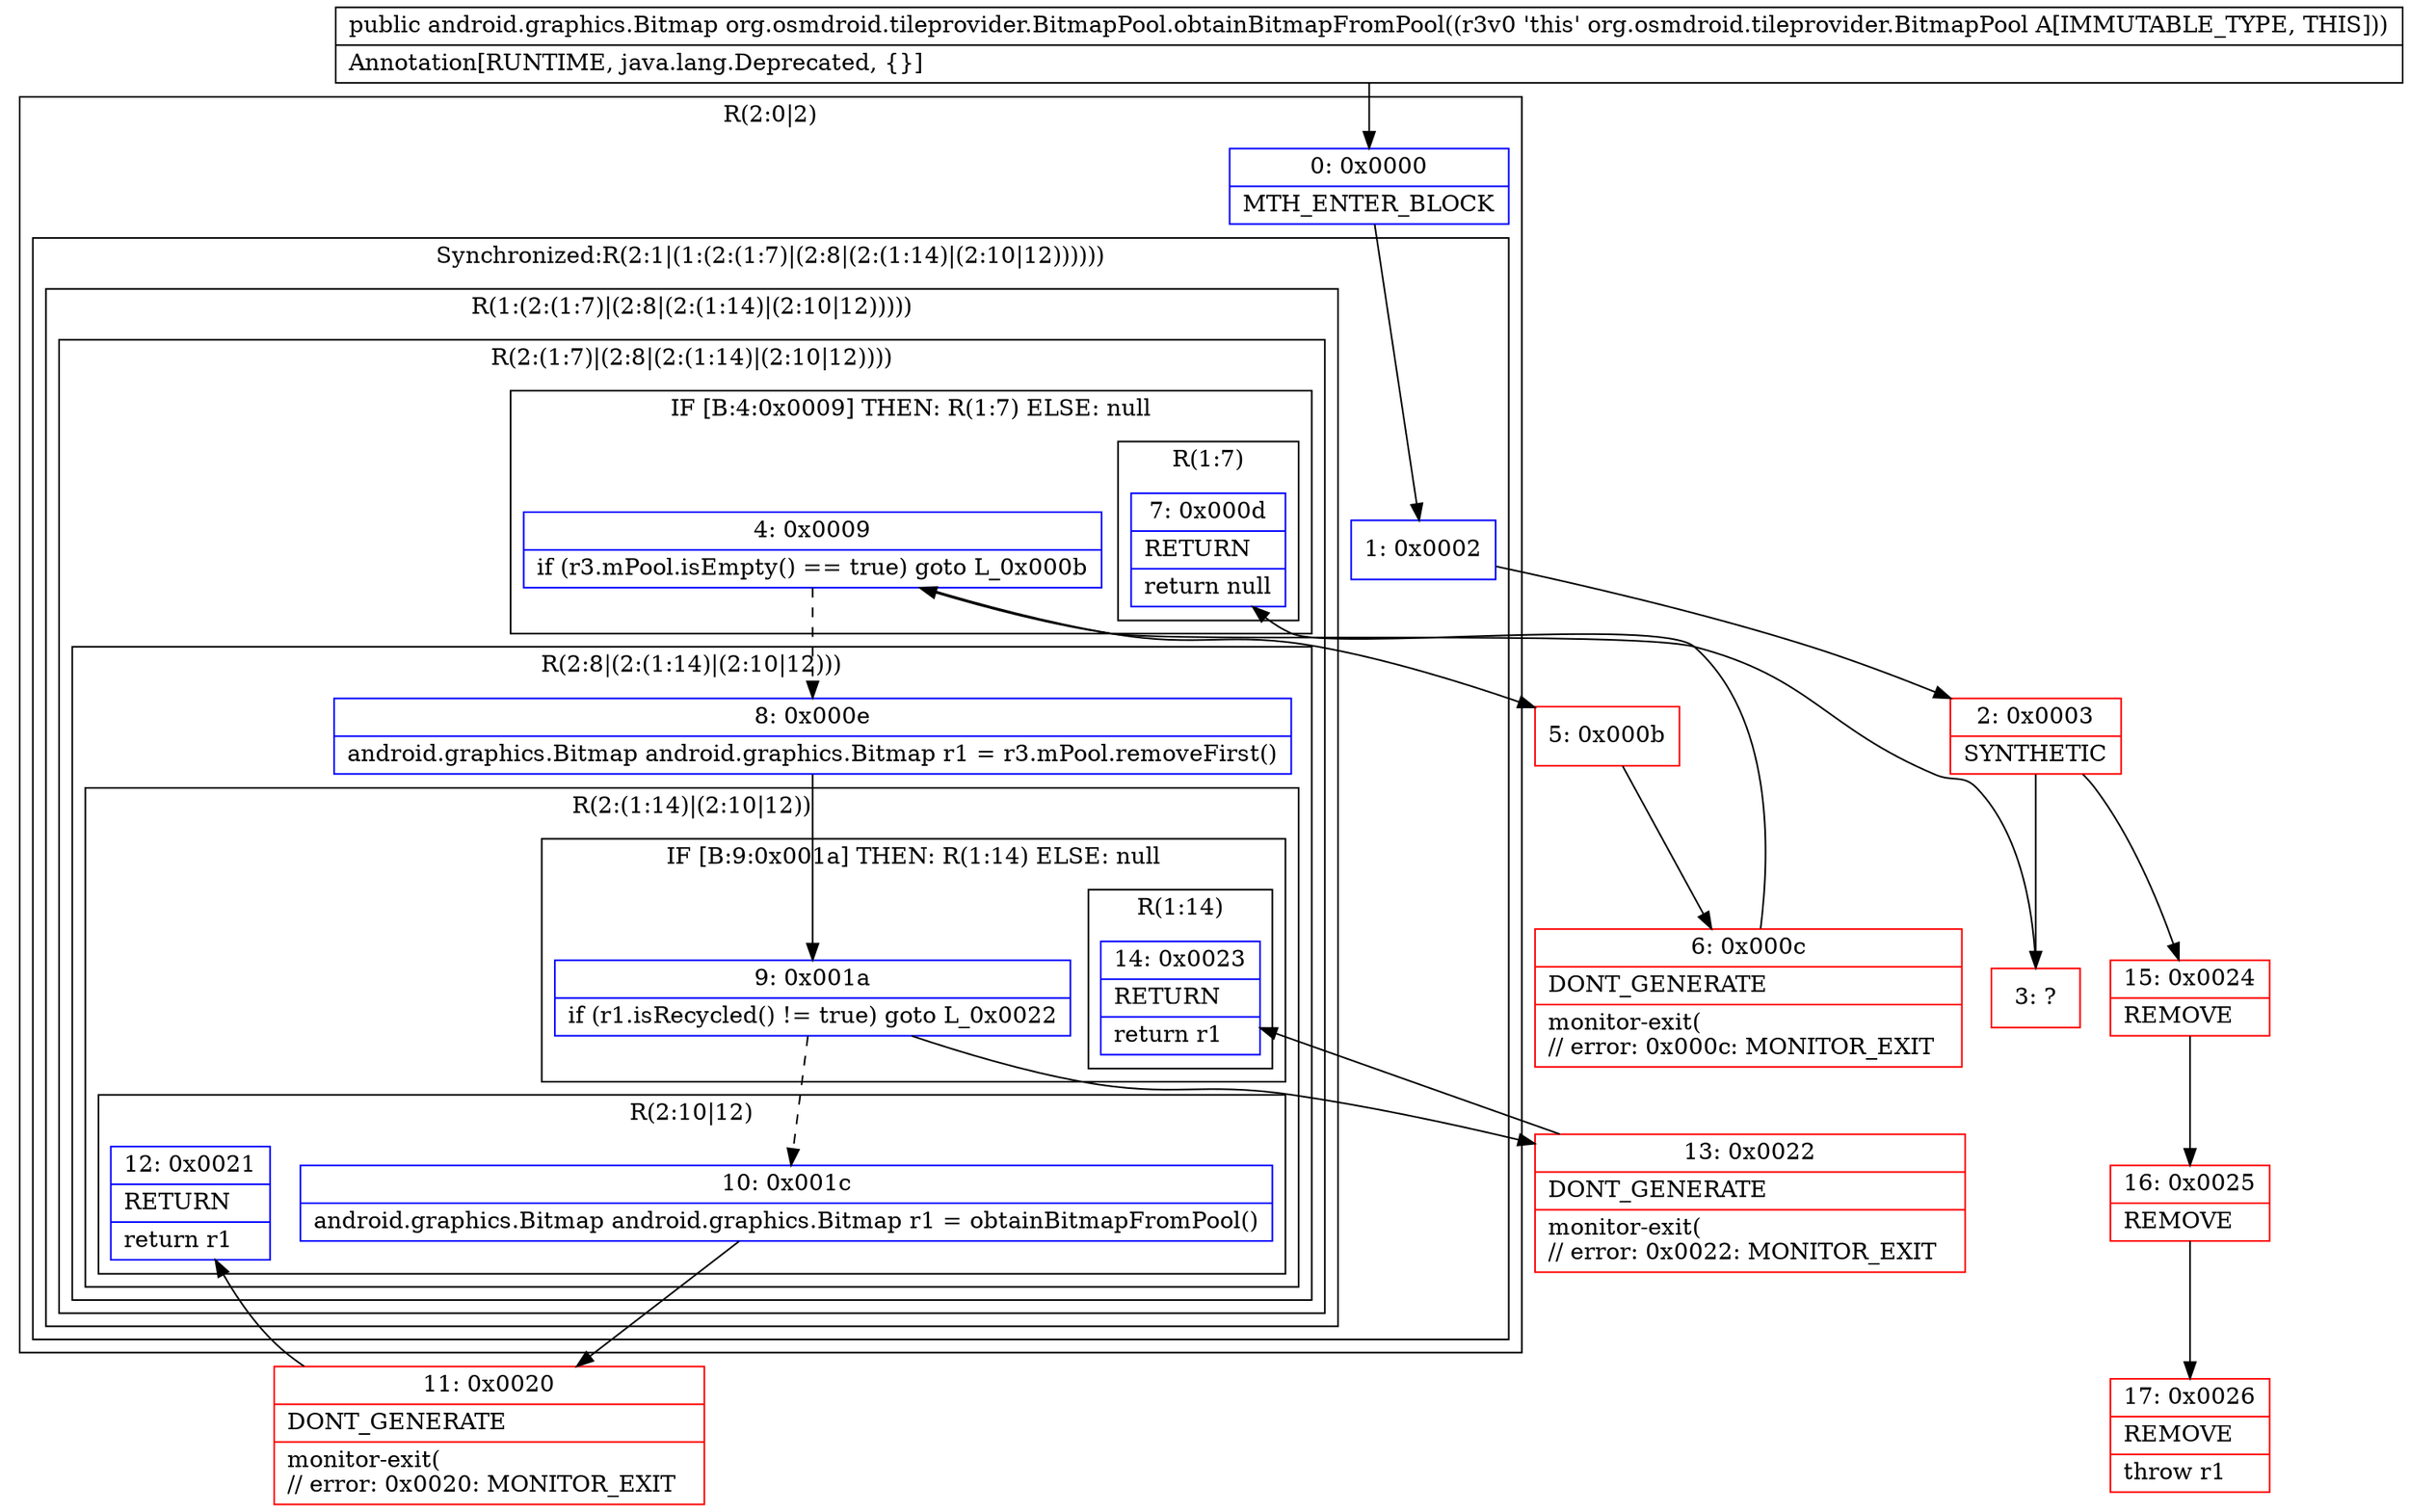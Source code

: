digraph "CFG fororg.osmdroid.tileprovider.BitmapPool.obtainBitmapFromPool()Landroid\/graphics\/Bitmap;" {
subgraph cluster_Region_1681259682 {
label = "R(2:0|2)";
node [shape=record,color=blue];
Node_0 [shape=record,label="{0\:\ 0x0000|MTH_ENTER_BLOCK\l}"];
subgraph cluster_SynchronizedRegion_679783074 {
label = "Synchronized:R(2:1|(1:(2:(1:7)|(2:8|(2:(1:14)|(2:10|12))))))";
node [shape=record,color=blue];
Node_1 [shape=record,label="{1\:\ 0x0002}"];
subgraph cluster_Region_469795430 {
label = "R(1:(2:(1:7)|(2:8|(2:(1:14)|(2:10|12)))))";
node [shape=record,color=blue];
subgraph cluster_Region_908402854 {
label = "R(2:(1:7)|(2:8|(2:(1:14)|(2:10|12))))";
node [shape=record,color=blue];
subgraph cluster_IfRegion_2109610540 {
label = "IF [B:4:0x0009] THEN: R(1:7) ELSE: null";
node [shape=record,color=blue];
Node_4 [shape=record,label="{4\:\ 0x0009|if (r3.mPool.isEmpty() == true) goto L_0x000b\l}"];
subgraph cluster_Region_1893891715 {
label = "R(1:7)";
node [shape=record,color=blue];
Node_7 [shape=record,label="{7\:\ 0x000d|RETURN\l|return null\l}"];
}
}
subgraph cluster_Region_1733242294 {
label = "R(2:8|(2:(1:14)|(2:10|12)))";
node [shape=record,color=blue];
Node_8 [shape=record,label="{8\:\ 0x000e|android.graphics.Bitmap android.graphics.Bitmap r1 = r3.mPool.removeFirst()\l}"];
subgraph cluster_Region_1760149835 {
label = "R(2:(1:14)|(2:10|12))";
node [shape=record,color=blue];
subgraph cluster_IfRegion_1227339583 {
label = "IF [B:9:0x001a] THEN: R(1:14) ELSE: null";
node [shape=record,color=blue];
Node_9 [shape=record,label="{9\:\ 0x001a|if (r1.isRecycled() != true) goto L_0x0022\l}"];
subgraph cluster_Region_1010507188 {
label = "R(1:14)";
node [shape=record,color=blue];
Node_14 [shape=record,label="{14\:\ 0x0023|RETURN\l|return r1\l}"];
}
}
subgraph cluster_Region_1921938873 {
label = "R(2:10|12)";
node [shape=record,color=blue];
Node_10 [shape=record,label="{10\:\ 0x001c|android.graphics.Bitmap android.graphics.Bitmap r1 = obtainBitmapFromPool()\l}"];
Node_12 [shape=record,label="{12\:\ 0x0021|RETURN\l|return r1\l}"];
}
}
}
}
}
}
}
Node_2 [shape=record,color=red,label="{2\:\ 0x0003|SYNTHETIC\l}"];
Node_3 [shape=record,color=red,label="{3\:\ ?}"];
Node_5 [shape=record,color=red,label="{5\:\ 0x000b}"];
Node_6 [shape=record,color=red,label="{6\:\ 0x000c|DONT_GENERATE\l|monitor\-exit(\l\/\/ error: 0x000c: MONITOR_EXIT  \l}"];
Node_11 [shape=record,color=red,label="{11\:\ 0x0020|DONT_GENERATE\l|monitor\-exit(\l\/\/ error: 0x0020: MONITOR_EXIT  \l}"];
Node_13 [shape=record,color=red,label="{13\:\ 0x0022|DONT_GENERATE\l|monitor\-exit(\l\/\/ error: 0x0022: MONITOR_EXIT  \l}"];
Node_15 [shape=record,color=red,label="{15\:\ 0x0024|REMOVE\l}"];
Node_16 [shape=record,color=red,label="{16\:\ 0x0025|REMOVE\l}"];
Node_17 [shape=record,color=red,label="{17\:\ 0x0026|REMOVE\l|throw r1\l}"];
MethodNode[shape=record,label="{public android.graphics.Bitmap org.osmdroid.tileprovider.BitmapPool.obtainBitmapFromPool((r3v0 'this' org.osmdroid.tileprovider.BitmapPool A[IMMUTABLE_TYPE, THIS]))  | Annotation[RUNTIME, java.lang.Deprecated, \{\}]\l}"];
MethodNode -> Node_0;
Node_0 -> Node_1;
Node_1 -> Node_2;
Node_4 -> Node_5;
Node_4 -> Node_8[style=dashed];
Node_8 -> Node_9;
Node_9 -> Node_10[style=dashed];
Node_9 -> Node_13;
Node_10 -> Node_11;
Node_2 -> Node_3;
Node_2 -> Node_15;
Node_3 -> Node_4;
Node_5 -> Node_6;
Node_6 -> Node_7;
Node_11 -> Node_12;
Node_13 -> Node_14;
Node_15 -> Node_16;
Node_16 -> Node_17;
}

